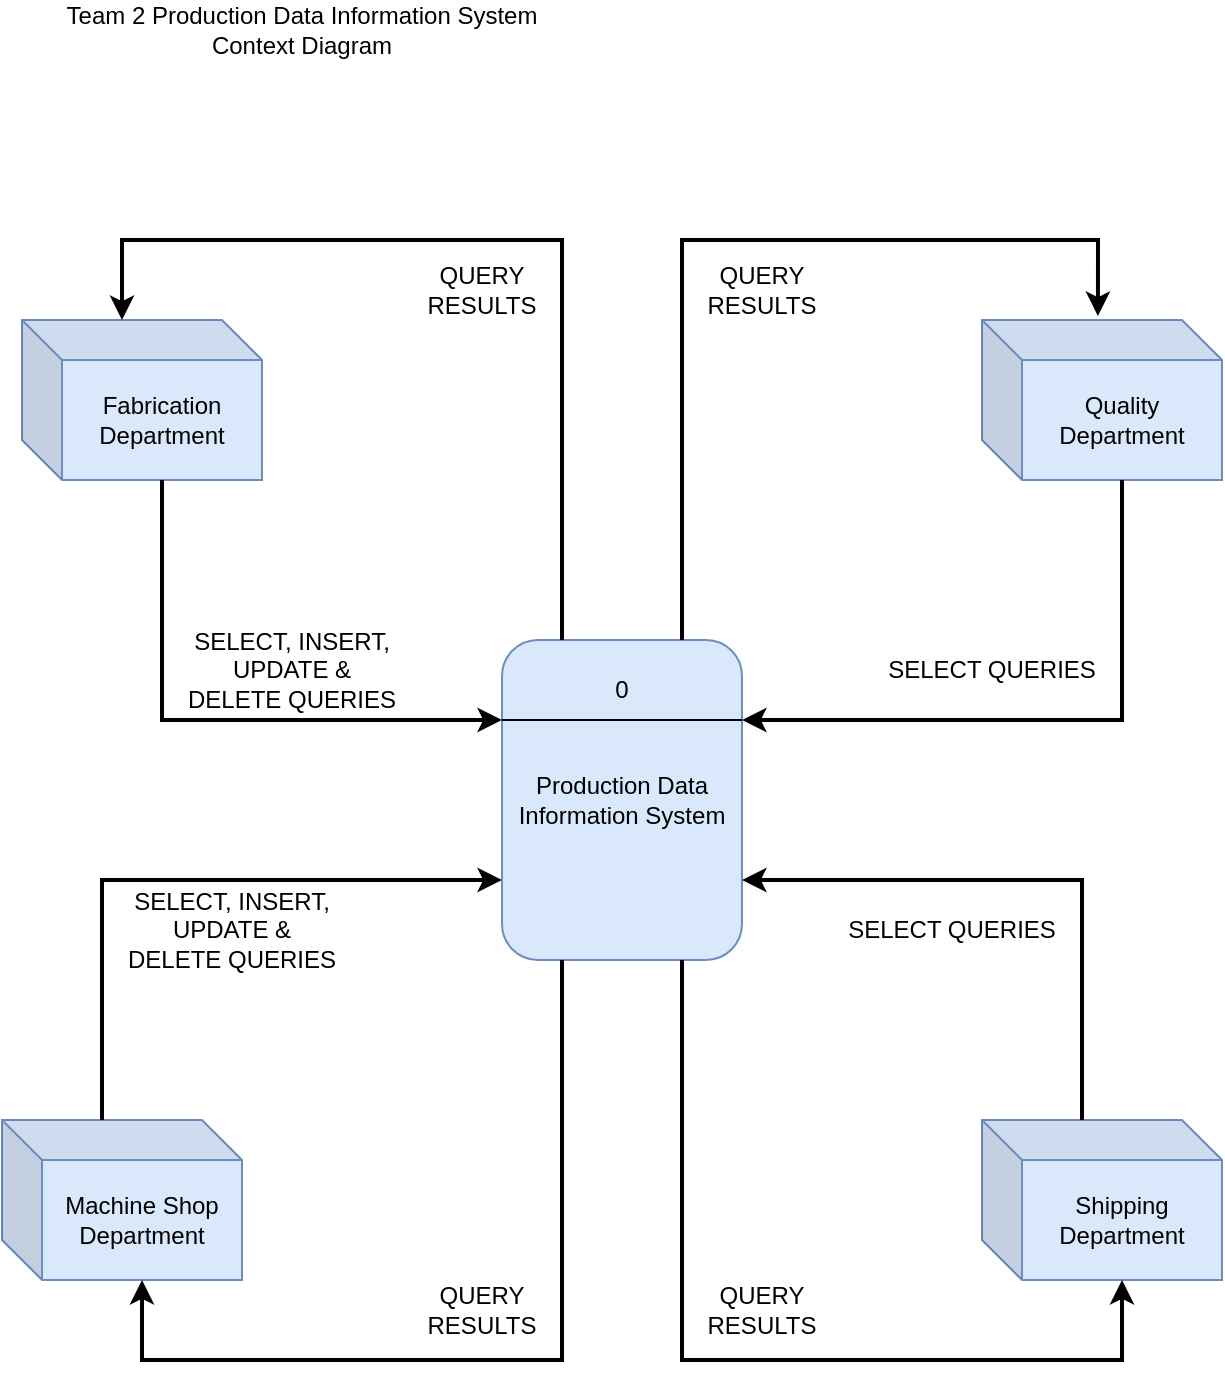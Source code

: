 <mxfile version="28.2.5">
  <diagram name="Page-1" id="NWWiBwSiMHT2Ur717pmt">
    <mxGraphModel dx="1426" dy="785" grid="0" gridSize="10" guides="1" tooltips="1" connect="1" arrows="1" fold="1" page="1" pageScale="1" pageWidth="850" pageHeight="1100" math="0" shadow="0">
      <root>
        <mxCell id="0" />
        <mxCell id="1" parent="0" />
        <mxCell id="EqE0YKUDqJqxegZ7C9gL-1" value="Production Data Information System" style="rounded=1;whiteSpace=wrap;html=1;fillColor=#dae8fc;strokeColor=#6c8ebf;" parent="1" vertex="1">
          <mxGeometry x="360" y="360" width="120" height="160" as="geometry" />
        </mxCell>
        <mxCell id="EqE0YKUDqJqxegZ7C9gL-2" value="" style="endArrow=none;html=1;rounded=0;exitX=0;exitY=0.25;exitDx=0;exitDy=0;entryX=1;entryY=0.25;entryDx=0;entryDy=0;" parent="1" source="EqE0YKUDqJqxegZ7C9gL-1" target="EqE0YKUDqJqxegZ7C9gL-1" edge="1">
          <mxGeometry width="50" height="50" relative="1" as="geometry">
            <mxPoint x="395" y="430" as="sourcePoint" />
            <mxPoint x="445" y="380" as="targetPoint" />
          </mxGeometry>
        </mxCell>
        <mxCell id="EqE0YKUDqJqxegZ7C9gL-3" value="0" style="text;html=1;align=center;verticalAlign=middle;whiteSpace=wrap;rounded=0;" parent="1" vertex="1">
          <mxGeometry x="390" y="370" width="60" height="30" as="geometry" />
        </mxCell>
        <mxCell id="EqE0YKUDqJqxegZ7C9gL-4" value="Fabrication Department" style="shape=cube;whiteSpace=wrap;html=1;boundedLbl=1;backgroundOutline=1;darkOpacity=0.05;darkOpacity2=0.1;strokeWidth=1;fillColor=#dae8fc;strokeColor=#6c8ebf;" parent="1" vertex="1">
          <mxGeometry x="120" y="200" width="120" height="80" as="geometry" />
        </mxCell>
        <mxCell id="EqE0YKUDqJqxegZ7C9gL-5" value="Machine Shop Department" style="shape=cube;whiteSpace=wrap;html=1;boundedLbl=1;backgroundOutline=1;darkOpacity=0.05;darkOpacity2=0.1;fillColor=#dae8fc;strokeColor=#6c8ebf;" parent="1" vertex="1">
          <mxGeometry x="110" y="600" width="120" height="80" as="geometry" />
        </mxCell>
        <mxCell id="EqE0YKUDqJqxegZ7C9gL-6" value="Quality Department" style="shape=cube;whiteSpace=wrap;html=1;boundedLbl=1;backgroundOutline=1;darkOpacity=0.05;darkOpacity2=0.1;fillColor=#dae8fc;strokeColor=#6c8ebf;" parent="1" vertex="1">
          <mxGeometry x="600" y="200" width="120" height="80" as="geometry" />
        </mxCell>
        <mxCell id="EqE0YKUDqJqxegZ7C9gL-7" value="Shipping Department" style="shape=cube;whiteSpace=wrap;html=1;boundedLbl=1;backgroundOutline=1;darkOpacity=0.05;darkOpacity2=0.1;fillColor=#dae8fc;strokeColor=#6c8ebf;" parent="1" vertex="1">
          <mxGeometry x="600" y="600" width="120" height="80" as="geometry" />
        </mxCell>
        <mxCell id="EqE0YKUDqJqxegZ7C9gL-8" value="" style="endArrow=classic;html=1;rounded=0;exitX=0;exitY=0;exitDx=70;exitDy=80;exitPerimeter=0;entryX=0;entryY=0.25;entryDx=0;entryDy=0;strokeWidth=2;" parent="1" source="EqE0YKUDqJqxegZ7C9gL-4" target="EqE0YKUDqJqxegZ7C9gL-1" edge="1">
          <mxGeometry width="50" height="50" relative="1" as="geometry">
            <mxPoint x="400" y="430" as="sourcePoint" />
            <mxPoint x="190" y="420" as="targetPoint" />
            <Array as="points">
              <mxPoint x="190" y="400" />
            </Array>
          </mxGeometry>
        </mxCell>
        <mxCell id="EqE0YKUDqJqxegZ7C9gL-9" value="" style="endArrow=classic;html=1;rounded=0;exitX=0;exitY=0;exitDx=50;exitDy=0;exitPerimeter=0;entryX=0;entryY=0.75;entryDx=0;entryDy=0;strokeWidth=2;" parent="1" source="EqE0YKUDqJqxegZ7C9gL-5" target="EqE0YKUDqJqxegZ7C9gL-1" edge="1">
          <mxGeometry width="50" height="50" relative="1" as="geometry">
            <mxPoint x="400" y="430" as="sourcePoint" />
            <mxPoint x="450" y="380" as="targetPoint" />
            <Array as="points">
              <mxPoint x="160" y="480" />
            </Array>
          </mxGeometry>
        </mxCell>
        <mxCell id="EqE0YKUDqJqxegZ7C9gL-10" value="" style="endArrow=classic;html=1;rounded=0;entryX=1;entryY=0.75;entryDx=0;entryDy=0;exitX=0;exitY=0;exitDx=50;exitDy=0;exitPerimeter=0;strokeWidth=2;" parent="1" source="EqE0YKUDqJqxegZ7C9gL-7" target="EqE0YKUDqJqxegZ7C9gL-1" edge="1">
          <mxGeometry width="50" height="50" relative="1" as="geometry">
            <mxPoint x="400" y="430" as="sourcePoint" />
            <mxPoint x="450" y="380" as="targetPoint" />
            <Array as="points">
              <mxPoint x="650" y="480" />
            </Array>
          </mxGeometry>
        </mxCell>
        <mxCell id="EqE0YKUDqJqxegZ7C9gL-11" value="" style="endArrow=classic;html=1;rounded=0;entryX=1;entryY=0.25;entryDx=0;entryDy=0;exitX=0;exitY=0;exitDx=70;exitDy=80;exitPerimeter=0;strokeWidth=2;" parent="1" source="EqE0YKUDqJqxegZ7C9gL-6" target="EqE0YKUDqJqxegZ7C9gL-1" edge="1">
          <mxGeometry width="50" height="50" relative="1" as="geometry">
            <mxPoint x="400" y="430" as="sourcePoint" />
            <mxPoint x="450" y="380" as="targetPoint" />
            <Array as="points">
              <mxPoint x="670" y="400" />
            </Array>
          </mxGeometry>
        </mxCell>
        <mxCell id="EqE0YKUDqJqxegZ7C9gL-12" value="" style="endArrow=classic;html=1;rounded=0;entryX=0;entryY=0;entryDx=70;entryDy=80;entryPerimeter=0;exitX=0.25;exitY=1;exitDx=0;exitDy=0;jumpSize=6;strokeWidth=2;" parent="1" source="EqE0YKUDqJqxegZ7C9gL-1" target="EqE0YKUDqJqxegZ7C9gL-5" edge="1">
          <mxGeometry width="50" height="50" relative="1" as="geometry">
            <mxPoint x="400" y="430" as="sourcePoint" />
            <mxPoint x="450" y="380" as="targetPoint" />
            <Array as="points">
              <mxPoint x="390" y="720" />
              <mxPoint x="180" y="720" />
            </Array>
          </mxGeometry>
        </mxCell>
        <mxCell id="EqE0YKUDqJqxegZ7C9gL-14" value="" style="endArrow=classic;html=1;rounded=0;entryX=0;entryY=0;entryDx=70;entryDy=80;entryPerimeter=0;exitX=0.75;exitY=1;exitDx=0;exitDy=0;strokeWidth=2;" parent="1" source="EqE0YKUDqJqxegZ7C9gL-1" target="EqE0YKUDqJqxegZ7C9gL-7" edge="1">
          <mxGeometry width="50" height="50" relative="1" as="geometry">
            <mxPoint x="400" y="430" as="sourcePoint" />
            <mxPoint x="450" y="380" as="targetPoint" />
            <Array as="points">
              <mxPoint x="450" y="720" />
              <mxPoint x="670" y="720" />
            </Array>
          </mxGeometry>
        </mxCell>
        <mxCell id="EqE0YKUDqJqxegZ7C9gL-15" value="" style="endArrow=classic;html=1;rounded=0;exitX=0.25;exitY=0;exitDx=0;exitDy=0;entryX=0;entryY=0;entryDx=50;entryDy=0;entryPerimeter=0;strokeWidth=2;" parent="1" source="EqE0YKUDqJqxegZ7C9gL-1" target="EqE0YKUDqJqxegZ7C9gL-4" edge="1">
          <mxGeometry width="50" height="50" relative="1" as="geometry">
            <mxPoint x="400" y="430" as="sourcePoint" />
            <mxPoint x="450" y="380" as="targetPoint" />
            <Array as="points">
              <mxPoint x="390" y="160" />
              <mxPoint x="170" y="160" />
            </Array>
          </mxGeometry>
        </mxCell>
        <mxCell id="EqE0YKUDqJqxegZ7C9gL-16" value="" style="endArrow=classic;html=1;rounded=0;exitX=0.75;exitY=0;exitDx=0;exitDy=0;entryX=0.483;entryY=-0.025;entryDx=0;entryDy=0;entryPerimeter=0;strokeWidth=2;" parent="1" source="EqE0YKUDqJqxegZ7C9gL-1" target="EqE0YKUDqJqxegZ7C9gL-6" edge="1">
          <mxGeometry width="50" height="50" relative="1" as="geometry">
            <mxPoint x="520" y="290" as="sourcePoint" />
            <mxPoint x="550" y="340" as="targetPoint" />
            <Array as="points">
              <mxPoint x="450" y="160" />
              <mxPoint x="658" y="160" />
            </Array>
          </mxGeometry>
        </mxCell>
        <mxCell id="EqE0YKUDqJqxegZ7C9gL-21" value="SELECT, INSERT, UPDATE &amp;amp; DELETE QUERIES" style="text;html=1;align=center;verticalAlign=middle;whiteSpace=wrap;rounded=0;" parent="1" vertex="1">
          <mxGeometry x="200" y="360" width="110" height="30" as="geometry" />
        </mxCell>
        <mxCell id="EqE0YKUDqJqxegZ7C9gL-22" value="SELECT QUERIES" style="text;html=1;align=center;verticalAlign=middle;whiteSpace=wrap;rounded=0;" parent="1" vertex="1">
          <mxGeometry x="550" y="360" width="110" height="30" as="geometry" />
        </mxCell>
        <mxCell id="EqE0YKUDqJqxegZ7C9gL-23" value="SELECT, INSERT, UPDATE &amp;amp; DELETE QUERIES" style="text;html=1;align=center;verticalAlign=middle;whiteSpace=wrap;rounded=0;" parent="1" vertex="1">
          <mxGeometry x="170" y="490" width="110" height="30" as="geometry" />
        </mxCell>
        <mxCell id="EqE0YKUDqJqxegZ7C9gL-24" value="SELECT QUERIES" style="text;html=1;align=center;verticalAlign=middle;whiteSpace=wrap;rounded=0;" parent="1" vertex="1">
          <mxGeometry x="530" y="490" width="110" height="30" as="geometry" />
        </mxCell>
        <mxCell id="EqE0YKUDqJqxegZ7C9gL-25" value="QUERY RESULTS" style="text;html=1;align=center;verticalAlign=middle;whiteSpace=wrap;rounded=0;" parent="1" vertex="1">
          <mxGeometry x="320" y="170" width="60" height="30" as="geometry" />
        </mxCell>
        <mxCell id="EqE0YKUDqJqxegZ7C9gL-26" value="QUERY RESULTS" style="text;html=1;align=center;verticalAlign=middle;whiteSpace=wrap;rounded=0;" parent="1" vertex="1">
          <mxGeometry x="460" y="170" width="60" height="30" as="geometry" />
        </mxCell>
        <mxCell id="EqE0YKUDqJqxegZ7C9gL-27" value="QUERY RESULTS" style="text;html=1;align=center;verticalAlign=middle;whiteSpace=wrap;rounded=0;" parent="1" vertex="1">
          <mxGeometry x="320" y="680" width="60" height="30" as="geometry" />
        </mxCell>
        <mxCell id="EqE0YKUDqJqxegZ7C9gL-28" value="QUERY RESULTS" style="text;html=1;align=center;verticalAlign=middle;whiteSpace=wrap;rounded=0;" parent="1" vertex="1">
          <mxGeometry x="460" y="680" width="60" height="30" as="geometry" />
        </mxCell>
        <mxCell id="EqE0YKUDqJqxegZ7C9gL-29" value="Team 2 Production Data Information System Context Diagram" style="text;html=1;align=center;verticalAlign=middle;whiteSpace=wrap;rounded=0;" parent="1" vertex="1">
          <mxGeometry x="120" y="40" width="280" height="30" as="geometry" />
        </mxCell>
      </root>
    </mxGraphModel>
  </diagram>
</mxfile>

